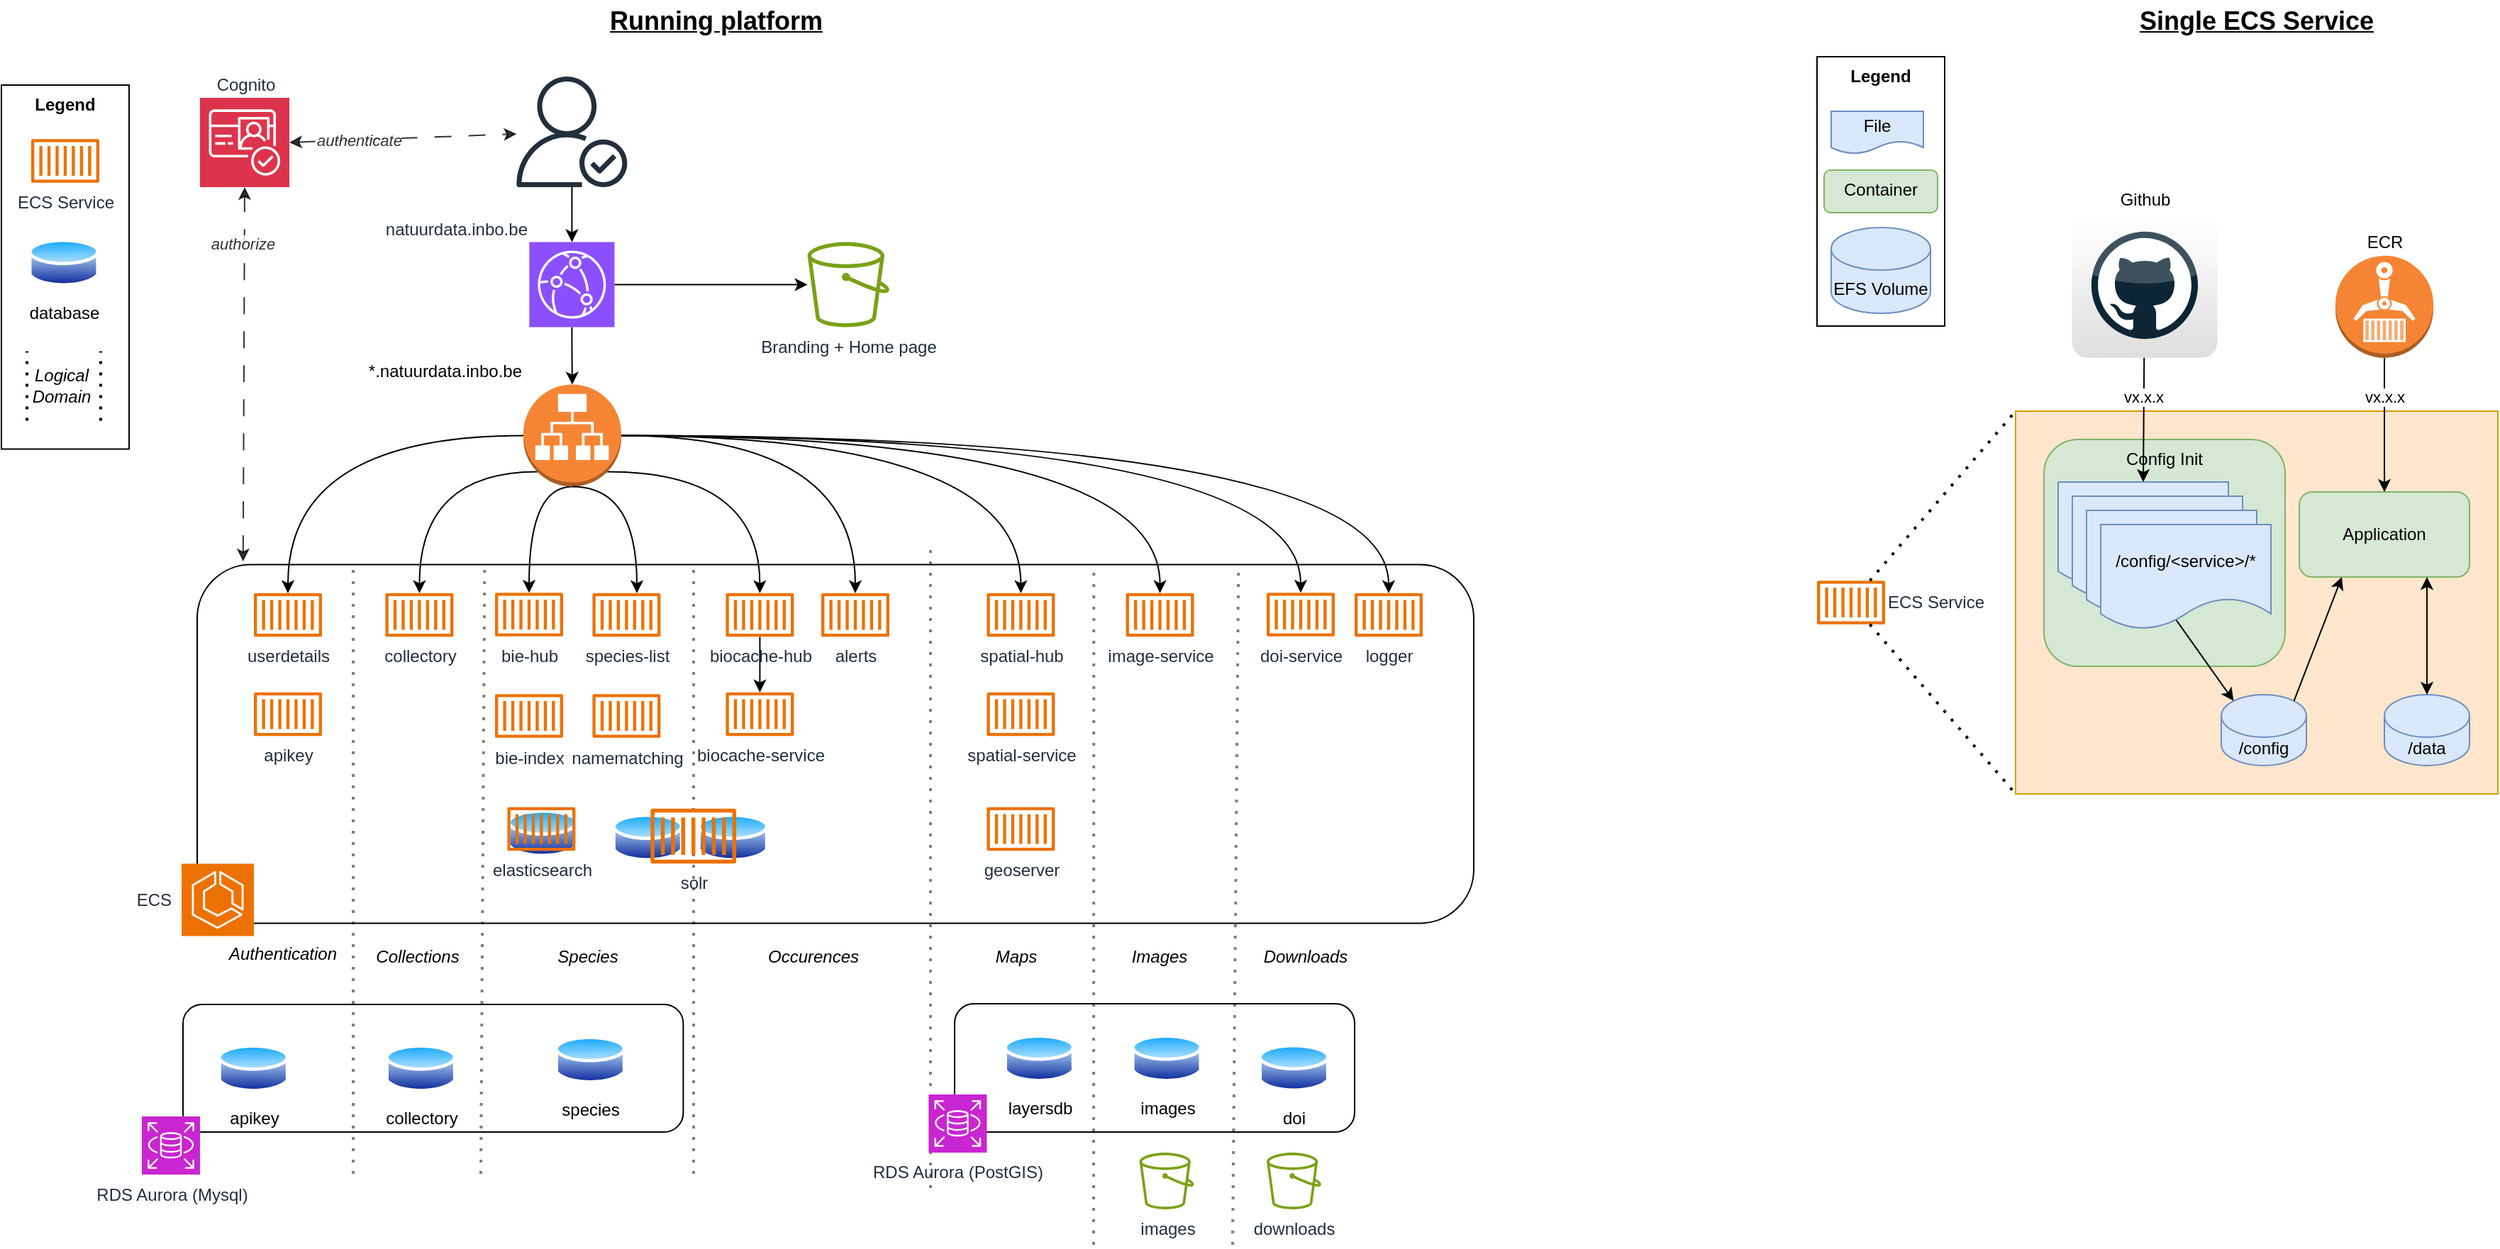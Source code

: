 <mxfile version="24.8.4">
  <diagram id="Ht1M8jgEwFfnCIfOTk4-" name="Page-1">
    <mxGraphModel dx="1434" dy="791" grid="1" gridSize="10" guides="1" tooltips="1" connect="1" arrows="1" fold="1" page="1" pageScale="1" pageWidth="1169" pageHeight="827" math="0" shadow="0">
      <root>
        <mxCell id="0" />
        <mxCell id="1" parent="0" />
        <mxCell id="G3w2SAiwnS9QcViZ7NFC-44" value="Legend" style="rounded=0;whiteSpace=wrap;html=1;labelPosition=center;verticalLabelPosition=middle;align=center;verticalAlign=top;fontStyle=1" parent="1" vertex="1">
          <mxGeometry x="1310" y="50" width="90" height="190" as="geometry" />
        </mxCell>
        <mxCell id="vO1gcMTNo6GiHxiWaRdK-106" value="" style="rounded=1;whiteSpace=wrap;html=1;" parent="1" vertex="1">
          <mxGeometry x="702" y="718" width="282" height="90.5" as="geometry" />
        </mxCell>
        <mxCell id="vO1gcMTNo6GiHxiWaRdK-63" value="" style="rounded=1;whiteSpace=wrap;html=1;" parent="1" vertex="1">
          <mxGeometry x="168" y="408.25" width="900" height="253" as="geometry" />
        </mxCell>
        <mxCell id="3lN89p1fmJUmsOhZlJN3-14" value="" style="endArrow=none;dashed=1;html=1;dashPattern=1 3;strokeWidth=2;rounded=0;opacity=50;" parent="1" edge="1">
          <mxGeometry width="50" height="50" relative="1" as="geometry">
            <mxPoint x="685" y="848" as="sourcePoint" />
            <mxPoint x="685" y="398" as="targetPoint" />
          </mxGeometry>
        </mxCell>
        <mxCell id="vO1gcMTNo6GiHxiWaRdK-83" style="edgeStyle=orthogonalEdgeStyle;curved=1;rounded=0;orthogonalLoop=1;jettySize=auto;html=1;entryX=0.5;entryY=0;entryDx=0;entryDy=0;entryPerimeter=0;" parent="1" source="hRW7IxMo_JtO7I1gNGdK-1" target="vO1gcMTNo6GiHxiWaRdK-57" edge="1">
          <mxGeometry relative="1" as="geometry">
            <mxPoint x="425" y="200" as="sourcePoint" />
            <mxPoint x="283" y="597" as="targetPoint" />
          </mxGeometry>
        </mxCell>
        <mxCell id="vO1gcMTNo6GiHxiWaRdK-94" value="" style="rounded=1;whiteSpace=wrap;html=1;" parent="1" vertex="1">
          <mxGeometry x="158" y="718.5" width="352.69" height="90" as="geometry" />
        </mxCell>
        <mxCell id="vO1gcMTNo6GiHxiWaRdK-53" value="" style="sketch=0;outlineConnect=0;fontColor=#232F3E;gradientColor=none;fillColor=#232F3D;strokeColor=none;dashed=0;verticalLabelPosition=bottom;verticalAlign=top;align=center;html=1;fontSize=12;fontStyle=0;aspect=fixed;pointerEvents=1;shape=mxgraph.aws4.authenticated_user;" parent="1" vertex="1">
          <mxGeometry x="393.19" y="64" width="78" height="78" as="geometry" />
        </mxCell>
        <mxCell id="vO1gcMTNo6GiHxiWaRdK-55" value="Cognito" style="sketch=0;points=[[0,0,0],[0.25,0,0],[0.5,0,0],[0.75,0,0],[1,0,0],[0,1,0],[0.25,1,0],[0.5,1,0],[0.75,1,0],[1,1,0],[0,0.25,0],[0,0.5,0],[0,0.75,0],[1,0.25,0],[1,0.5,0],[1,0.75,0]];outlineConnect=0;fontColor=#232F3E;fillColor=#DD344C;strokeColor=#ffffff;dashed=0;verticalLabelPosition=top;verticalAlign=bottom;align=center;html=1;fontSize=12;fontStyle=0;aspect=fixed;shape=mxgraph.aws4.resourceIcon;resIcon=mxgraph.aws4.cognito;labelPosition=center;" parent="1" vertex="1">
          <mxGeometry x="170" y="79" width="63" height="63" as="geometry" />
        </mxCell>
        <mxCell id="vO1gcMTNo6GiHxiWaRdK-77" value="" style="edgeStyle=orthogonalEdgeStyle;curved=1;rounded=0;orthogonalLoop=1;jettySize=auto;html=1;exitX=0.5;exitY=1;exitDx=0;exitDy=0;exitPerimeter=0;" parent="1" source="vO1gcMTNo6GiHxiWaRdK-57" target="vO1gcMTNo6GiHxiWaRdK-66" edge="1">
          <mxGeometry x="0.238" relative="1" as="geometry">
            <mxPoint as="offset" />
            <Array as="points">
              <mxPoint x="402" y="353" />
            </Array>
          </mxGeometry>
        </mxCell>
        <mxCell id="vO1gcMTNo6GiHxiWaRdK-78" value="" style="edgeStyle=orthogonalEdgeStyle;curved=1;rounded=0;orthogonalLoop=1;jettySize=auto;html=1;exitX=0.855;exitY=0.855;exitDx=0;exitDy=0;exitPerimeter=0;" parent="1" source="vO1gcMTNo6GiHxiWaRdK-57" target="vO1gcMTNo6GiHxiWaRdK-65" edge="1">
          <mxGeometry x="0.583" y="-7" relative="1" as="geometry">
            <mxPoint as="offset" />
          </mxGeometry>
        </mxCell>
        <mxCell id="vO1gcMTNo6GiHxiWaRdK-80" value="" style="edgeStyle=orthogonalEdgeStyle;curved=1;rounded=0;orthogonalLoop=1;jettySize=auto;html=1;exitX=0.145;exitY=0.855;exitDx=0;exitDy=0;exitPerimeter=0;" parent="1" source="vO1gcMTNo6GiHxiWaRdK-57" target="vO1gcMTNo6GiHxiWaRdK-64" edge="1">
          <mxGeometry x="0.522" y="3" relative="1" as="geometry">
            <mxPoint as="offset" />
          </mxGeometry>
        </mxCell>
        <UserObject label="*.natuurdata.inbo.be" link="*.biodiversiteitsportaal.be" id="vO1gcMTNo6GiHxiWaRdK-57">
          <mxCell style="outlineConnect=0;dashed=0;verticalLabelPosition=top;verticalAlign=bottom;align=right;html=1;shape=mxgraph.aws3.application_load_balancer;fillColor=#F58534;gradientColor=none;labelPosition=left;" parent="1" vertex="1">
            <mxGeometry x="398" y="281.25" width="69" height="72" as="geometry" />
          </mxCell>
        </UserObject>
        <mxCell id="vO1gcMTNo6GiHxiWaRdK-58" value="Branding + Home page" style="sketch=0;outlineConnect=0;fontColor=#232F3E;gradientColor=none;fillColor=#7AA116;strokeColor=none;dashed=0;verticalLabelPosition=bottom;verticalAlign=top;align=center;html=1;fontSize=12;fontStyle=0;aspect=fixed;pointerEvents=1;shape=mxgraph.aws4.bucket;" parent="1" vertex="1">
          <mxGeometry x="598.31" y="180.75" width="57.69" height="60" as="geometry" />
        </mxCell>
        <mxCell id="vO1gcMTNo6GiHxiWaRdK-60" value="RDS Aurora (Mysql)" style="sketch=0;points=[[0,0,0],[0.25,0,0],[0.5,0,0],[0.75,0,0],[1,0,0],[0,1,0],[0.25,1,0],[0.5,1,0],[0.75,1,0],[1,1,0],[0,0.25,0],[0,0.5,0],[0,0.75,0],[1,0.25,0],[1,0.5,0],[1,0.75,0]];outlineConnect=0;fontColor=#232F3E;fillColor=#C925D1;strokeColor=#ffffff;dashed=0;verticalLabelPosition=bottom;verticalAlign=top;align=center;html=1;fontSize=12;fontStyle=0;aspect=fixed;shape=mxgraph.aws4.resourceIcon;resIcon=mxgraph.aws4.rds;horizontal=1;" parent="1" vertex="1">
          <mxGeometry x="129" y="797.5" width="41" height="41" as="geometry" />
        </mxCell>
        <mxCell id="vO1gcMTNo6GiHxiWaRdK-61" value="RDS Aurora (PostGIS)" style="sketch=0;points=[[0,0,0],[0.25,0,0],[0.5,0,0],[0.75,0,0],[1,0,0],[0,1,0],[0.25,1,0],[0.5,1,0],[0.75,1,0],[1,1,0],[0,0.25,0],[0,0.5,0],[0,0.75,0],[1,0.25,0],[1,0.5,0],[1,0.75,0]];outlineConnect=0;fontColor=#232F3E;fillColor=#C925D1;strokeColor=#ffffff;dashed=0;verticalLabelPosition=bottom;verticalAlign=top;align=center;html=1;fontSize=12;fontStyle=0;aspect=fixed;shape=mxgraph.aws4.resourceIcon;resIcon=mxgraph.aws4.rds;" parent="1" vertex="1">
          <mxGeometry x="683.69" y="782" width="41" height="41" as="geometry" />
        </mxCell>
        <mxCell id="vO1gcMTNo6GiHxiWaRdK-62" value="ECS" style="sketch=0;points=[[0,0,0],[0.25,0,0],[0.5,0,0],[0.75,0,0],[1,0,0],[0,1,0],[0.25,1,0],[0.5,1,0],[0.75,1,0],[1,1,0],[0,0.25,0],[0,0.5,0],[0,0.75,0],[1,0.25,0],[1,0.5,0],[1,0.75,0]];outlineConnect=0;fontColor=#232F3E;fillColor=#ED7100;strokeColor=#ffffff;dashed=0;verticalLabelPosition=middle;verticalAlign=middle;align=right;html=1;fontSize=12;fontStyle=0;aspect=fixed;shape=mxgraph.aws4.resourceIcon;resIcon=mxgraph.aws4.ecs;labelPosition=left;spacingRight=6;" parent="1" vertex="1">
          <mxGeometry x="157" y="619.25" width="51" height="51" as="geometry" />
        </mxCell>
        <mxCell id="vO1gcMTNo6GiHxiWaRdK-64" value="collectory" style="sketch=0;outlineConnect=0;fontColor=#232F3E;gradientColor=none;fillColor=#ED7100;strokeColor=none;dashed=0;verticalLabelPosition=bottom;verticalAlign=top;align=center;html=1;fontSize=12;fontStyle=0;aspect=fixed;pointerEvents=1;shape=mxgraph.aws4.container_1;" parent="1" vertex="1">
          <mxGeometry x="300.69" y="428.25" width="48" height="31" as="geometry" />
        </mxCell>
        <mxCell id="_YDqgh8J1XpDga5V4mkn-3" value="" style="edgeStyle=orthogonalEdgeStyle;rounded=0;orthogonalLoop=1;jettySize=auto;html=1;" parent="1" source="vO1gcMTNo6GiHxiWaRdK-65" target="vO1gcMTNo6GiHxiWaRdK-68" edge="1">
          <mxGeometry relative="1" as="geometry" />
        </mxCell>
        <mxCell id="vO1gcMTNo6GiHxiWaRdK-65" value="biocache-hub" style="sketch=0;outlineConnect=0;fontColor=#232F3E;gradientColor=none;fillColor=#ED7100;strokeColor=none;dashed=0;verticalLabelPosition=bottom;verticalAlign=top;align=center;html=1;fontSize=12;fontStyle=0;aspect=fixed;pointerEvents=1;shape=mxgraph.aws4.container_1;" parent="1" vertex="1">
          <mxGeometry x="540.69" y="428.25" width="48" height="31" as="geometry" />
        </mxCell>
        <mxCell id="vO1gcMTNo6GiHxiWaRdK-66" value="bie-hub" style="sketch=0;outlineConnect=0;fontColor=#232F3E;gradientColor=none;fillColor=#ED7100;strokeColor=none;dashed=0;verticalLabelPosition=bottom;verticalAlign=top;align=center;html=1;fontSize=12;fontStyle=0;aspect=fixed;pointerEvents=1;shape=mxgraph.aws4.container_1;" parent="1" vertex="1">
          <mxGeometry x="378.0" y="428" width="48" height="31" as="geometry" />
        </mxCell>
        <mxCell id="vO1gcMTNo6GiHxiWaRdK-67" value="bie-index" style="sketch=0;outlineConnect=0;fontColor=#232F3E;gradientColor=none;fillColor=#ED7100;strokeColor=none;dashed=0;verticalLabelPosition=bottom;verticalAlign=top;align=center;html=1;fontSize=12;fontStyle=0;aspect=fixed;pointerEvents=1;shape=mxgraph.aws4.container_1;" parent="1" vertex="1">
          <mxGeometry x="378.0" y="499.5" width="48" height="31" as="geometry" />
        </mxCell>
        <mxCell id="vO1gcMTNo6GiHxiWaRdK-68" value="biocache-service" style="sketch=0;outlineConnect=0;fontColor=#232F3E;gradientColor=none;fillColor=#ED7100;strokeColor=none;dashed=0;verticalLabelPosition=bottom;verticalAlign=top;align=center;html=1;fontSize=12;fontStyle=0;aspect=fixed;pointerEvents=1;shape=mxgraph.aws4.container_1;" parent="1" vertex="1">
          <mxGeometry x="540.69" y="498.25" width="48" height="31" as="geometry" />
        </mxCell>
        <mxCell id="vO1gcMTNo6GiHxiWaRdK-70" value="apikey" style="sketch=0;outlineConnect=0;fontColor=#232F3E;gradientColor=none;fillColor=#ED7100;strokeColor=none;dashed=0;verticalLabelPosition=bottom;verticalAlign=top;align=center;html=1;fontSize=12;fontStyle=0;aspect=fixed;pointerEvents=1;shape=mxgraph.aws4.container_1;" parent="1" vertex="1">
          <mxGeometry x="208" y="498.25" width="48" height="31" as="geometry" />
        </mxCell>
        <mxCell id="vO1gcMTNo6GiHxiWaRdK-72" value="spatial-hub" style="sketch=0;outlineConnect=0;fontColor=#232F3E;gradientColor=none;fillColor=#ED7100;strokeColor=none;dashed=0;verticalLabelPosition=bottom;verticalAlign=top;align=center;html=1;fontSize=12;fontStyle=0;aspect=fixed;pointerEvents=1;shape=mxgraph.aws4.container_1;" parent="1" vertex="1">
          <mxGeometry x="724.69" y="428.25" width="48" height="31" as="geometry" />
        </mxCell>
        <mxCell id="vO1gcMTNo6GiHxiWaRdK-73" value="spatial-service" style="sketch=0;outlineConnect=0;fontColor=#232F3E;gradientColor=none;fillColor=#ED7100;strokeColor=none;dashed=0;verticalLabelPosition=bottom;verticalAlign=top;align=center;html=1;fontSize=12;fontStyle=0;aspect=fixed;pointerEvents=1;shape=mxgraph.aws4.container_1;" parent="1" vertex="1">
          <mxGeometry x="724.69" y="498.25" width="48" height="31" as="geometry" />
        </mxCell>
        <mxCell id="vO1gcMTNo6GiHxiWaRdK-74" value="species-list" style="sketch=0;outlineConnect=0;fontColor=#232F3E;gradientColor=none;fillColor=#ED7100;strokeColor=none;dashed=0;verticalLabelPosition=bottom;verticalAlign=top;align=center;html=1;fontSize=12;fontStyle=0;aspect=fixed;pointerEvents=1;shape=mxgraph.aws4.container_1;" parent="1" vertex="1">
          <mxGeometry x="446.69" y="428.25" width="48" height="31" as="geometry" />
        </mxCell>
        <mxCell id="vO1gcMTNo6GiHxiWaRdK-75" value="userdetails" style="sketch=0;outlineConnect=0;fontColor=#232F3E;gradientColor=none;fillColor=#ED7100;strokeColor=none;dashed=0;verticalLabelPosition=bottom;verticalAlign=top;align=center;html=1;fontSize=12;fontStyle=0;aspect=fixed;pointerEvents=1;shape=mxgraph.aws4.container_1;" parent="1" vertex="1">
          <mxGeometry x="208" y="428.25" width="48" height="31" as="geometry" />
        </mxCell>
        <mxCell id="vO1gcMTNo6GiHxiWaRdK-81" value="" style="edgeStyle=orthogonalEdgeStyle;curved=1;rounded=0;orthogonalLoop=1;jettySize=auto;html=1;exitX=1;exitY=0.5;exitDx=0;exitDy=0;exitPerimeter=0;" parent="1" source="vO1gcMTNo6GiHxiWaRdK-57" target="vO1gcMTNo6GiHxiWaRdK-72" edge="1">
          <mxGeometry x="0.753" y="-5" relative="1" as="geometry">
            <mxPoint x="443" y="463.25" as="sourcePoint" />
            <mxPoint x="442" y="680.25" as="targetPoint" />
            <mxPoint as="offset" />
          </mxGeometry>
        </mxCell>
        <mxCell id="vO1gcMTNo6GiHxiWaRdK-82" value="" style="edgeStyle=orthogonalEdgeStyle;curved=1;rounded=0;orthogonalLoop=1;jettySize=auto;html=1;exitX=0.5;exitY=1;exitDx=0;exitDy=0;exitPerimeter=0;" parent="1" source="vO1gcMTNo6GiHxiWaRdK-57" target="vO1gcMTNo6GiHxiWaRdK-74" edge="1">
          <mxGeometry x="0.331" y="-7" relative="1" as="geometry">
            <mxPoint x="477" y="427.25" as="sourcePoint" />
            <mxPoint x="651" y="698.25" as="targetPoint" />
            <mxPoint as="offset" />
            <Array as="points">
              <mxPoint x="478" y="353" />
            </Array>
          </mxGeometry>
        </mxCell>
        <mxCell id="vO1gcMTNo6GiHxiWaRdK-89" value="" style="edgeStyle=orthogonalEdgeStyle;curved=1;rounded=0;orthogonalLoop=1;jettySize=auto;html=1;exitX=0;exitY=0.5;exitDx=0;exitDy=0;exitPerimeter=0;" parent="1" source="vO1gcMTNo6GiHxiWaRdK-57" target="vO1gcMTNo6GiHxiWaRdK-75" edge="1">
          <mxGeometry x="0.709" y="6" relative="1" as="geometry">
            <mxPoint x="443" y="463.25" as="sourcePoint" />
            <mxPoint x="228" y="401.25" as="targetPoint" />
            <mxPoint as="offset" />
          </mxGeometry>
        </mxCell>
        <mxCell id="vO1gcMTNo6GiHxiWaRdK-97" value="apikey" style="image;aspect=fixed;perimeter=ellipsePerimeter;html=1;align=center;shadow=0;dashed=0;spacingTop=3;image=img/lib/active_directory/database.svg;" parent="1" vertex="1">
          <mxGeometry x="182.69" y="745" width="50" height="37" as="geometry" />
        </mxCell>
        <mxCell id="vO1gcMTNo6GiHxiWaRdK-98" value="species" style="image;aspect=fixed;perimeter=ellipsePerimeter;html=1;align=center;shadow=0;dashed=0;spacingTop=3;image=img/lib/active_directory/database.svg;" parent="1" vertex="1">
          <mxGeometry x="420.19" y="739" width="50" height="37" as="geometry" />
        </mxCell>
        <mxCell id="vO1gcMTNo6GiHxiWaRdK-99" value="collectory" style="image;aspect=fixed;perimeter=ellipsePerimeter;html=1;align=center;shadow=0;dashed=0;spacingTop=3;image=img/lib/active_directory/database.svg;" parent="1" vertex="1">
          <mxGeometry x="300.69" y="745" width="50" height="37" as="geometry" />
        </mxCell>
        <mxCell id="vO1gcMTNo6GiHxiWaRdK-107" value="layersdb" style="image;aspect=fixed;perimeter=ellipsePerimeter;html=1;align=center;shadow=0;dashed=0;spacingTop=3;image=img/lib/active_directory/database.svg;" parent="1" vertex="1">
          <mxGeometry x="736.69" y="738" width="50" height="37" as="geometry" />
        </mxCell>
        <mxCell id="hRW7IxMo_JtO7I1gNGdK-2" style="edgeStyle=orthogonalEdgeStyle;curved=1;rounded=0;orthogonalLoop=1;jettySize=auto;html=1;exitX=1;exitY=0.5;exitDx=0;exitDy=0;exitPerimeter=0;" parent="1" source="hRW7IxMo_JtO7I1gNGdK-1" target="vO1gcMTNo6GiHxiWaRdK-58" edge="1">
          <mxGeometry relative="1" as="geometry">
            <mxPoint x="666.31" y="275.75" as="sourcePoint" />
            <mxPoint x="740" y="120" as="targetPoint" />
          </mxGeometry>
        </mxCell>
        <mxCell id="3lN89p1fmJUmsOhZlJN3-11" value="" style="endArrow=none;dashed=1;html=1;dashPattern=1 3;strokeWidth=2;rounded=0;opacity=50;" parent="1" edge="1">
          <mxGeometry width="50" height="50" relative="1" as="geometry">
            <mxPoint x="278" y="838" as="sourcePoint" />
            <mxPoint x="278" y="408" as="targetPoint" />
          </mxGeometry>
        </mxCell>
        <mxCell id="3lN89p1fmJUmsOhZlJN3-12" value="" style="endArrow=none;dashed=1;html=1;dashPattern=1 3;strokeWidth=2;rounded=0;entryX=0.312;entryY=-0.006;entryDx=0;entryDy=0;entryPerimeter=0;opacity=50;" parent="1" edge="1">
          <mxGeometry width="50" height="50" relative="1" as="geometry">
            <mxPoint x="368" y="838" as="sourcePoint" />
            <mxPoint x="370.69" y="408.25" as="targetPoint" />
          </mxGeometry>
        </mxCell>
        <mxCell id="3lN89p1fmJUmsOhZlJN3-13" value="" style="endArrow=none;dashed=1;html=1;dashPattern=1 3;strokeWidth=2;rounded=0;opacity=50;" parent="1" edge="1">
          <mxGeometry width="50" height="50" relative="1" as="geometry">
            <mxPoint x="518" y="838" as="sourcePoint" />
            <mxPoint x="518" y="408" as="targetPoint" />
          </mxGeometry>
        </mxCell>
        <mxCell id="3lN89p1fmJUmsOhZlJN3-16" value="" style="image;aspect=fixed;perimeter=ellipsePerimeter;html=1;align=center;shadow=0;dashed=0;spacingTop=3;image=img/lib/active_directory/database.svg;" parent="1" vertex="1">
          <mxGeometry x="386.69" y="579.25" width="50" height="37" as="geometry" />
        </mxCell>
        <mxCell id="vO1gcMTNo6GiHxiWaRdK-93" value="elasticsearch" style="sketch=0;outlineConnect=0;fontColor=#232F3E;gradientColor=none;fillColor=#ED7100;strokeColor=none;dashed=0;verticalLabelPosition=bottom;verticalAlign=top;align=center;html=1;fontSize=12;fontStyle=0;aspect=fixed;pointerEvents=1;shape=mxgraph.aws4.container_1;" parent="1" vertex="1">
          <mxGeometry x="386.69" y="579.25" width="48" height="31" as="geometry" />
        </mxCell>
        <mxCell id="3lN89p1fmJUmsOhZlJN3-18" value="" style="image;aspect=fixed;perimeter=ellipsePerimeter;html=1;align=center;shadow=0;dashed=0;spacingTop=3;image=img/lib/active_directory/database.svg;" parent="1" vertex="1">
          <mxGeometry x="460.69" y="582.25" width="50" height="37" as="geometry" />
        </mxCell>
        <mxCell id="3lN89p1fmJUmsOhZlJN3-19" value="" style="image;aspect=fixed;perimeter=ellipsePerimeter;html=1;align=center;shadow=0;dashed=0;spacingTop=3;image=img/lib/active_directory/database.svg;" parent="1" vertex="1">
          <mxGeometry x="520.69" y="582.25" width="50" height="37" as="geometry" />
        </mxCell>
        <mxCell id="vO1gcMTNo6GiHxiWaRdK-91" value="solr" style="sketch=0;outlineConnect=0;fontColor=#232F3E;gradientColor=none;fillColor=#ED7100;strokeColor=none;dashed=0;verticalLabelPosition=bottom;verticalAlign=top;align=center;html=1;fontSize=12;fontStyle=0;aspect=fixed;pointerEvents=1;shape=mxgraph.aws4.container_1;" parent="1" vertex="1">
          <mxGeometry x="487.69" y="580.3" width="60.31" height="38.95" as="geometry" />
        </mxCell>
        <mxCell id="3lN89p1fmJUmsOhZlJN3-24" value="geoserver" style="sketch=0;outlineConnect=0;fontColor=#232F3E;gradientColor=none;fillColor=#ED7100;strokeColor=none;dashed=0;verticalLabelPosition=bottom;verticalAlign=top;align=center;html=1;fontSize=12;fontStyle=0;aspect=fixed;pointerEvents=1;shape=mxgraph.aws4.container_1;" parent="1" vertex="1">
          <mxGeometry x="724.69" y="579.25" width="48" height="31" as="geometry" />
        </mxCell>
        <mxCell id="G3w2SAiwnS9QcViZ7NFC-21" value="ECS Service" style="sketch=0;outlineConnect=0;fontColor=#232F3E;gradientColor=none;fillColor=#ED7100;strokeColor=none;dashed=0;verticalLabelPosition=middle;verticalAlign=middle;align=left;html=1;fontSize=12;fontStyle=0;aspect=fixed;pointerEvents=1;shape=mxgraph.aws4.container_1;labelPosition=right;" parent="1" vertex="1">
          <mxGeometry x="1310" y="419.5" width="48" height="31" as="geometry" />
        </mxCell>
        <mxCell id="G3w2SAiwnS9QcViZ7NFC-22" value="" style="endArrow=none;dashed=1;html=1;dashPattern=1 3;strokeWidth=2;rounded=0;entryX=0;entryY=1;entryDx=0;entryDy=0;" parent="1" source="G3w2SAiwnS9QcViZ7NFC-21" target="G3w2SAiwnS9QcViZ7NFC-24" edge="1">
          <mxGeometry width="50" height="50" relative="1" as="geometry">
            <mxPoint x="1400" y="520" as="sourcePoint" />
            <mxPoint x="1460" y="560" as="targetPoint" />
          </mxGeometry>
        </mxCell>
        <mxCell id="G3w2SAiwnS9QcViZ7NFC-23" value="" style="endArrow=none;dashed=1;html=1;dashPattern=1 3;strokeWidth=2;rounded=0;entryX=0;entryY=0;entryDx=0;entryDy=0;" parent="1" source="G3w2SAiwnS9QcViZ7NFC-21" target="G3w2SAiwnS9QcViZ7NFC-24" edge="1">
          <mxGeometry width="50" height="50" relative="1" as="geometry">
            <mxPoint x="1342" y="461" as="sourcePoint" />
            <mxPoint x="1420" y="340" as="targetPoint" />
          </mxGeometry>
        </mxCell>
        <mxCell id="G3w2SAiwnS9QcViZ7NFC-24" value="" style="rounded=0;whiteSpace=wrap;html=1;fillColor=#ffe6cc;strokeColor=#d79b00;" parent="1" vertex="1">
          <mxGeometry x="1450" y="300" width="340" height="270" as="geometry" />
        </mxCell>
        <mxCell id="G3w2SAiwnS9QcViZ7NFC-25" value="Config Init" style="rounded=1;whiteSpace=wrap;html=1;verticalAlign=top;fillColor=#d5e8d4;strokeColor=#82b366;" parent="1" vertex="1">
          <mxGeometry x="1470" y="320" width="170" height="160" as="geometry" />
        </mxCell>
        <mxCell id="G3w2SAiwnS9QcViZ7NFC-26" value="Application" style="rounded=1;whiteSpace=wrap;html=1;fillColor=#d5e8d4;strokeColor=#82b366;" parent="1" vertex="1">
          <mxGeometry x="1650" y="357" width="120" height="60" as="geometry" />
        </mxCell>
        <mxCell id="G3w2SAiwnS9QcViZ7NFC-27" value="/config" style="shape=cylinder3;whiteSpace=wrap;html=1;boundedLbl=1;backgroundOutline=1;size=15;fillColor=#dae8fc;strokeColor=#6c8ebf;" parent="1" vertex="1">
          <mxGeometry x="1595" y="500" width="60" height="50" as="geometry" />
        </mxCell>
        <mxCell id="G3w2SAiwnS9QcViZ7NFC-28" value="/data" style="shape=cylinder3;whiteSpace=wrap;html=1;boundedLbl=1;backgroundOutline=1;size=15;fillColor=#dae8fc;strokeColor=#6c8ebf;" parent="1" vertex="1">
          <mxGeometry x="1710" y="500" width="60" height="50" as="geometry" />
        </mxCell>
        <mxCell id="G3w2SAiwnS9QcViZ7NFC-29" value="Github" style="dashed=0;outlineConnect=0;html=1;align=center;labelPosition=center;verticalLabelPosition=top;verticalAlign=bottom;shape=mxgraph.webicons.github;gradientColor=#DFDEDE" parent="1" vertex="1">
          <mxGeometry x="1489.8" y="160" width="102.4" height="102.4" as="geometry" />
        </mxCell>
        <mxCell id="G3w2SAiwnS9QcViZ7NFC-30" value="ECR" style="outlineConnect=0;dashed=0;verticalLabelPosition=top;verticalAlign=bottom;align=center;html=1;shape=mxgraph.aws3.ecr;fillColor=#F58534;gradientColor=none;labelPosition=center;" parent="1" vertex="1">
          <mxGeometry x="1675.5" y="190.4" width="69" height="72" as="geometry" />
        </mxCell>
        <mxCell id="G3w2SAiwnS9QcViZ7NFC-31" value="/config/&amp;lt;service&amp;gt;/*" style="shape=document;whiteSpace=wrap;html=1;boundedLbl=1;fillColor=#dae8fc;strokeColor=#6c8ebf;" parent="1" vertex="1">
          <mxGeometry x="1480" y="350" width="120" height="74" as="geometry" />
        </mxCell>
        <mxCell id="G3w2SAiwnS9QcViZ7NFC-32" value="vx.x.x" style="endArrow=classic;html=1;rounded=0;entryX=0.5;entryY=0;entryDx=0;entryDy=0;" parent="1" source="G3w2SAiwnS9QcViZ7NFC-29" target="G3w2SAiwnS9QcViZ7NFC-31" edge="1">
          <mxGeometry x="-0.37" width="50" height="50" relative="1" as="geometry">
            <mxPoint x="1770" y="560" as="sourcePoint" />
            <mxPoint x="1820" y="510" as="targetPoint" />
            <mxPoint as="offset" />
          </mxGeometry>
        </mxCell>
        <mxCell id="G3w2SAiwnS9QcViZ7NFC-33" value="" style="endArrow=classic;html=1;rounded=0;entryX=0.145;entryY=0;entryDx=0;entryDy=4.35;exitX=0.5;exitY=0.872;exitDx=0;exitDy=0;exitPerimeter=0;entryPerimeter=0;" parent="1" source="G3w2SAiwnS9QcViZ7NFC-31" target="G3w2SAiwnS9QcViZ7NFC-27" edge="1">
          <mxGeometry width="50" height="50" relative="1" as="geometry">
            <mxPoint x="1551" y="272" as="sourcePoint" />
            <mxPoint x="1551" y="416" as="targetPoint" />
          </mxGeometry>
        </mxCell>
        <mxCell id="G3w2SAiwnS9QcViZ7NFC-34" value="" style="endArrow=classic;html=1;rounded=0;entryX=0.25;entryY=1;entryDx=0;entryDy=0;exitX=0.855;exitY=0;exitDx=0;exitDy=4.35;exitPerimeter=0;" parent="1" source="G3w2SAiwnS9QcViZ7NFC-27" target="G3w2SAiwnS9QcViZ7NFC-26" edge="1">
          <mxGeometry width="50" height="50" relative="1" as="geometry">
            <mxPoint x="1551" y="480" as="sourcePoint" />
            <mxPoint x="1551" y="600" as="targetPoint" />
          </mxGeometry>
        </mxCell>
        <mxCell id="G3w2SAiwnS9QcViZ7NFC-35" value="" style="endArrow=classic;startArrow=classic;html=1;rounded=0;entryX=0.75;entryY=1;entryDx=0;entryDy=0;exitX=0.5;exitY=0;exitDx=0;exitDy=0;exitPerimeter=0;" parent="1" source="G3w2SAiwnS9QcViZ7NFC-28" target="G3w2SAiwnS9QcViZ7NFC-26" edge="1">
          <mxGeometry width="50" height="50" relative="1" as="geometry">
            <mxPoint x="1980" y="620" as="sourcePoint" />
            <mxPoint x="2030" y="570" as="targetPoint" />
          </mxGeometry>
        </mxCell>
        <mxCell id="G3w2SAiwnS9QcViZ7NFC-36" value="vx.x.x" style="endArrow=classic;html=1;rounded=0;entryX=0.5;entryY=0;entryDx=0;entryDy=0;exitX=0.5;exitY=1;exitDx=0;exitDy=0;exitPerimeter=0;" parent="1" source="G3w2SAiwnS9QcViZ7NFC-30" target="G3w2SAiwnS9QcViZ7NFC-26" edge="1">
          <mxGeometry x="-0.416" width="50" height="50" relative="1" as="geometry">
            <mxPoint x="1700" y="262.4" as="sourcePoint" />
            <mxPoint x="1700" y="406.4" as="targetPoint" />
            <mxPoint as="offset" />
          </mxGeometry>
        </mxCell>
        <mxCell id="G3w2SAiwnS9QcViZ7NFC-37" value="/config/&amp;lt;service&amp;gt;/*" style="shape=document;whiteSpace=wrap;html=1;boundedLbl=1;fillColor=#dae8fc;strokeColor=#6c8ebf;" parent="1" vertex="1">
          <mxGeometry x="1490" y="360" width="120" height="74" as="geometry" />
        </mxCell>
        <mxCell id="G3w2SAiwnS9QcViZ7NFC-38" value="/config/&amp;lt;service&amp;gt;/*" style="shape=document;whiteSpace=wrap;html=1;boundedLbl=1;fillColor=#dae8fc;strokeColor=#6c8ebf;" parent="1" vertex="1">
          <mxGeometry x="1500" y="370" width="120" height="74" as="geometry" />
        </mxCell>
        <mxCell id="G3w2SAiwnS9QcViZ7NFC-39" value="/config/&amp;lt;service&amp;gt;/*" style="shape=document;whiteSpace=wrap;html=1;boundedLbl=1;fillColor=#dae8fc;strokeColor=#6c8ebf;" parent="1" vertex="1">
          <mxGeometry x="1510" y="380" width="120" height="74" as="geometry" />
        </mxCell>
        <mxCell id="G3w2SAiwnS9QcViZ7NFC-41" value="Container" style="rounded=1;whiteSpace=wrap;html=1;verticalAlign=top;fillColor=#d5e8d4;strokeColor=#82b366;" parent="1" vertex="1">
          <mxGeometry x="1315" y="130" width="80" height="30" as="geometry" />
        </mxCell>
        <mxCell id="G3w2SAiwnS9QcViZ7NFC-42" value="EFS Volume" style="shape=cylinder3;whiteSpace=wrap;html=1;boundedLbl=1;backgroundOutline=1;size=15;fillColor=#dae8fc;strokeColor=#6c8ebf;" parent="1" vertex="1">
          <mxGeometry x="1320" y="170.5" width="70" height="60.5" as="geometry" />
        </mxCell>
        <mxCell id="G3w2SAiwnS9QcViZ7NFC-43" value="File" style="shape=document;whiteSpace=wrap;html=1;boundedLbl=1;fillColor=#dae8fc;strokeColor=#6c8ebf;" parent="1" vertex="1">
          <mxGeometry x="1320" y="88.5" width="65" height="30" as="geometry" />
        </mxCell>
        <mxCell id="G3w2SAiwnS9QcViZ7NFC-45" value="Legend" style="rounded=0;whiteSpace=wrap;html=1;labelPosition=center;verticalLabelPosition=middle;align=center;verticalAlign=top;fontStyle=1" parent="1" vertex="1">
          <mxGeometry x="30" y="70" width="90" height="256.75" as="geometry" />
        </mxCell>
        <mxCell id="G3w2SAiwnS9QcViZ7NFC-46" value="database" style="image;aspect=fixed;perimeter=ellipsePerimeter;html=1;align=center;shadow=0;dashed=0;spacingTop=3;image=img/lib/active_directory/database.svg;" parent="1" vertex="1">
          <mxGeometry x="49.0" y="176.75" width="50" height="37" as="geometry" />
        </mxCell>
        <mxCell id="G3w2SAiwnS9QcViZ7NFC-47" value="ECS Service" style="sketch=0;outlineConnect=0;fontColor=#232F3E;gradientColor=none;fillColor=#ED7100;strokeColor=none;dashed=0;verticalLabelPosition=bottom;verticalAlign=top;align=center;html=1;fontSize=12;fontStyle=0;aspect=fixed;pointerEvents=1;shape=mxgraph.aws4.container_1;" parent="1" vertex="1">
          <mxGeometry x="51" y="108" width="48" height="31" as="geometry" />
        </mxCell>
        <mxCell id="G3w2SAiwnS9QcViZ7NFC-48" value="" style="endArrow=none;dashed=1;html=1;dashPattern=1 3;strokeWidth=2;rounded=0;entryX=0.584;entryY=0.015;entryDx=0;entryDy=0;entryPerimeter=0;opacity=50;" parent="1" edge="1">
          <mxGeometry width="50" height="50" relative="1" as="geometry">
            <mxPoint x="800" y="888" as="sourcePoint" />
            <mxPoint x="800.16" y="412.045" as="targetPoint" />
          </mxGeometry>
        </mxCell>
        <mxCell id="G3w2SAiwnS9QcViZ7NFC-49" value="alerts" style="sketch=0;outlineConnect=0;fontColor=#232F3E;gradientColor=none;fillColor=#ED7100;strokeColor=none;dashed=0;verticalLabelPosition=bottom;verticalAlign=top;align=center;html=1;fontSize=12;fontStyle=0;aspect=fixed;pointerEvents=1;shape=mxgraph.aws4.container_1;" parent="1" vertex="1">
          <mxGeometry x="608" y="428.25" width="48" height="31" as="geometry" />
        </mxCell>
        <mxCell id="G3w2SAiwnS9QcViZ7NFC-50" value="doi-service" style="sketch=0;outlineConnect=0;fontColor=#232F3E;gradientColor=none;fillColor=#ED7100;strokeColor=none;dashed=0;verticalLabelPosition=bottom;verticalAlign=top;align=center;html=1;fontSize=12;fontStyle=0;aspect=fixed;pointerEvents=1;shape=mxgraph.aws4.container_1;" parent="1" vertex="1">
          <mxGeometry x="922" y="428" width="48" height="31" as="geometry" />
        </mxCell>
        <mxCell id="G3w2SAiwnS9QcViZ7NFC-51" value="images" style="image;aspect=fixed;perimeter=ellipsePerimeter;html=1;align=center;shadow=0;dashed=0;spacingTop=3;image=img/lib/active_directory/database.svg;" parent="1" vertex="1">
          <mxGeometry x="826.54" y="738" width="50" height="37" as="geometry" />
        </mxCell>
        <mxCell id="G3w2SAiwnS9QcViZ7NFC-52" value="logger" style="sketch=0;outlineConnect=0;fontColor=#232F3E;gradientColor=none;fillColor=#ED7100;strokeColor=none;dashed=0;verticalLabelPosition=bottom;verticalAlign=top;align=center;html=1;fontSize=12;fontStyle=0;aspect=fixed;pointerEvents=1;shape=mxgraph.aws4.container_1;" parent="1" vertex="1">
          <mxGeometry x="984" y="428.25" width="48" height="31" as="geometry" />
        </mxCell>
        <mxCell id="G3w2SAiwnS9QcViZ7NFC-53" value="images" style="sketch=0;outlineConnect=0;fontColor=#232F3E;gradientColor=none;fillColor=#7AA116;strokeColor=none;dashed=0;verticalLabelPosition=bottom;verticalAlign=top;align=center;html=1;fontSize=12;fontStyle=0;aspect=fixed;pointerEvents=1;shape=mxgraph.aws4.bucket;" parent="1" vertex="1">
          <mxGeometry x="832.31" y="823" width="38.46" height="40" as="geometry" />
        </mxCell>
        <mxCell id="G3w2SAiwnS9QcViZ7NFC-54" value="image-service" style="sketch=0;outlineConnect=0;fontColor=#232F3E;gradientColor=none;fillColor=#ED7100;strokeColor=none;dashed=0;verticalLabelPosition=bottom;verticalAlign=top;align=center;html=1;fontSize=12;fontStyle=0;aspect=fixed;pointerEvents=1;shape=mxgraph.aws4.container_1;" parent="1" vertex="1">
          <mxGeometry x="822.77" y="428.25" width="48" height="31" as="geometry" />
        </mxCell>
        <mxCell id="G3w2SAiwnS9QcViZ7NFC-55" value="" style="endArrow=none;dashed=1;html=1;dashPattern=1 3;strokeWidth=2;rounded=0;entryX=0.687;entryY=0.015;entryDx=0;entryDy=0;entryPerimeter=0;opacity=50;" parent="1" edge="1">
          <mxGeometry width="50" height="50" relative="1" as="geometry">
            <mxPoint x="898" y="888" as="sourcePoint" />
            <mxPoint x="902.13" y="412.045" as="targetPoint" />
          </mxGeometry>
        </mxCell>
        <mxCell id="G3w2SAiwnS9QcViZ7NFC-57" style="edgeStyle=orthogonalEdgeStyle;rounded=0;orthogonalLoop=1;jettySize=auto;html=1;exitX=0.5;exitY=1;exitDx=0;exitDy=0;" parent="1" source="G3w2SAiwnS9QcViZ7NFC-46" target="G3w2SAiwnS9QcViZ7NFC-46" edge="1">
          <mxGeometry relative="1" as="geometry" />
        </mxCell>
        <mxCell id="G3w2SAiwnS9QcViZ7NFC-58" value="downloads" style="sketch=0;outlineConnect=0;fontColor=#232F3E;gradientColor=none;fillColor=#7AA116;strokeColor=none;dashed=0;verticalLabelPosition=bottom;verticalAlign=top;align=center;html=1;fontSize=12;fontStyle=0;aspect=fixed;pointerEvents=1;shape=mxgraph.aws4.bucket;" parent="1" vertex="1">
          <mxGeometry x="922" y="823" width="38.46" height="40" as="geometry" />
        </mxCell>
        <mxCell id="G3w2SAiwnS9QcViZ7NFC-59" value="namematching" style="sketch=0;outlineConnect=0;fontColor=#232F3E;gradientColor=none;fillColor=#ED7100;strokeColor=none;dashed=0;verticalLabelPosition=bottom;verticalAlign=top;align=center;html=1;fontSize=12;fontStyle=0;aspect=fixed;pointerEvents=1;shape=mxgraph.aws4.container_1;" parent="1" vertex="1">
          <mxGeometry x="446.69" y="499.5" width="48" height="31" as="geometry" />
        </mxCell>
        <mxCell id="G3w2SAiwnS9QcViZ7NFC-60" value="doi" style="image;aspect=fixed;perimeter=ellipsePerimeter;html=1;align=center;shadow=0;dashed=0;spacingTop=3;image=img/lib/active_directory/database.svg;" parent="1" vertex="1">
          <mxGeometry x="916.23" y="744.75" width="50" height="37" as="geometry" />
        </mxCell>
        <mxCell id="G3w2SAiwnS9QcViZ7NFC-62" value="" style="edgeStyle=orthogonalEdgeStyle;curved=1;rounded=0;orthogonalLoop=1;jettySize=auto;html=1;exitX=1;exitY=0.5;exitDx=0;exitDy=0;exitPerimeter=0;" parent="1" source="vO1gcMTNo6GiHxiWaRdK-57" target="G3w2SAiwnS9QcViZ7NFC-50" edge="1">
          <mxGeometry x="0.847" y="-12" relative="1" as="geometry">
            <mxPoint x="477" y="327" as="sourcePoint" />
            <mxPoint x="693" y="438" as="targetPoint" />
            <mxPoint as="offset" />
          </mxGeometry>
        </mxCell>
        <mxCell id="G3w2SAiwnS9QcViZ7NFC-63" value="" style="edgeStyle=orthogonalEdgeStyle;curved=1;rounded=0;orthogonalLoop=1;jettySize=auto;html=1;exitX=1;exitY=0.5;exitDx=0;exitDy=0;exitPerimeter=0;" parent="1" source="vO1gcMTNo6GiHxiWaRdK-57" target="G3w2SAiwnS9QcViZ7NFC-54" edge="1">
          <mxGeometry x="0.81" y="-3" relative="1" as="geometry">
            <mxPoint x="477" y="327" as="sourcePoint" />
            <mxPoint x="890" y="438" as="targetPoint" />
            <mxPoint as="offset" />
          </mxGeometry>
        </mxCell>
        <mxCell id="G3w2SAiwnS9QcViZ7NFC-64" value="" style="edgeStyle=orthogonalEdgeStyle;curved=1;rounded=0;orthogonalLoop=1;jettySize=auto;html=1;exitX=1;exitY=0.5;exitDx=0;exitDy=0;exitPerimeter=0;" parent="1" source="vO1gcMTNo6GiHxiWaRdK-57" target="G3w2SAiwnS9QcViZ7NFC-52" edge="1">
          <mxGeometry x="0.87" y="-4" relative="1" as="geometry">
            <mxPoint x="477" y="327" as="sourcePoint" />
            <mxPoint x="890" y="438" as="targetPoint" />
            <mxPoint as="offset" />
          </mxGeometry>
        </mxCell>
        <mxCell id="G3w2SAiwnS9QcViZ7NFC-65" value="" style="edgeStyle=orthogonalEdgeStyle;curved=1;rounded=0;orthogonalLoop=1;jettySize=auto;html=1;exitX=1;exitY=0.5;exitDx=0;exitDy=0;exitPerimeter=0;" parent="1" source="vO1gcMTNo6GiHxiWaRdK-57" target="G3w2SAiwnS9QcViZ7NFC-49" edge="1">
          <mxGeometry x="0.708" y="-4" relative="1" as="geometry">
            <mxPoint x="477" y="327" as="sourcePoint" />
            <mxPoint x="982" y="438" as="targetPoint" />
            <mxPoint as="offset" />
          </mxGeometry>
        </mxCell>
        <mxCell id="G3w2SAiwnS9QcViZ7NFC-68" value="" style="endArrow=none;dashed=1;html=1;dashPattern=1 3;strokeWidth=2;rounded=0;" parent="1" edge="1">
          <mxGeometry width="50" height="50" relative="1" as="geometry">
            <mxPoint x="100" y="306.75" as="sourcePoint" />
            <mxPoint x="100" y="257.75" as="targetPoint" />
          </mxGeometry>
        </mxCell>
        <mxCell id="G3w2SAiwnS9QcViZ7NFC-69" value="Logical &lt;br&gt;Domain" style="text;html=1;align=center;verticalAlign=middle;whiteSpace=wrap;rounded=0;fontStyle=2" parent="1" vertex="1">
          <mxGeometry x="45" y="266.75" width="55" height="30" as="geometry" />
        </mxCell>
        <mxCell id="G3w2SAiwnS9QcViZ7NFC-70" value="" style="endArrow=none;dashed=1;html=1;dashPattern=1 3;strokeWidth=2;rounded=0;" parent="1" edge="1">
          <mxGeometry width="50" height="50" relative="1" as="geometry">
            <mxPoint x="48" y="306.75" as="sourcePoint" />
            <mxPoint x="48" y="257.75" as="targetPoint" />
          </mxGeometry>
        </mxCell>
        <mxCell id="G3w2SAiwnS9QcViZ7NFC-71" value="Authentication" style="text;html=1;align=center;verticalAlign=middle;whiteSpace=wrap;rounded=0;fontStyle=2;opacity=50;" parent="1" vertex="1">
          <mxGeometry x="201" y="668" width="55" height="30" as="geometry" />
        </mxCell>
        <mxCell id="G3w2SAiwnS9QcViZ7NFC-72" value="Collections" style="text;html=1;align=center;verticalAlign=middle;whiteSpace=wrap;rounded=0;fontStyle=2;opacity=50;" parent="1" vertex="1">
          <mxGeometry x="295.69" y="670.25" width="55" height="30" as="geometry" />
        </mxCell>
        <mxCell id="G3w2SAiwnS9QcViZ7NFC-73" value="Species" style="text;html=1;align=center;verticalAlign=middle;whiteSpace=wrap;rounded=0;fontStyle=2;opacity=50;" parent="1" vertex="1">
          <mxGeometry x="416.19" y="670.25" width="55" height="30" as="geometry" />
        </mxCell>
        <mxCell id="G3w2SAiwnS9QcViZ7NFC-74" value="Occurences" style="text;html=1;align=center;verticalAlign=middle;whiteSpace=wrap;rounded=0;fontStyle=2;opacity=50;" parent="1" vertex="1">
          <mxGeometry x="575" y="670.25" width="55" height="30" as="geometry" />
        </mxCell>
        <mxCell id="G3w2SAiwnS9QcViZ7NFC-75" value="Maps" style="text;html=1;align=center;verticalAlign=middle;whiteSpace=wrap;rounded=0;fontStyle=2;opacity=50;" parent="1" vertex="1">
          <mxGeometry x="717.69" y="670.25" width="55" height="30" as="geometry" />
        </mxCell>
        <mxCell id="G3w2SAiwnS9QcViZ7NFC-78" value="Images" style="text;html=1;align=center;verticalAlign=middle;whiteSpace=wrap;rounded=0;fontStyle=2;opacity=50;" parent="1" vertex="1">
          <mxGeometry x="819.27" y="670.25" width="55" height="30" as="geometry" />
        </mxCell>
        <mxCell id="G3w2SAiwnS9QcViZ7NFC-79" value="Downloads" style="text;html=1;align=center;verticalAlign=middle;whiteSpace=wrap;rounded=0;fontStyle=2;opacity=50;" parent="1" vertex="1">
          <mxGeometry x="922.0" y="670.25" width="55" height="30" as="geometry" />
        </mxCell>
        <mxCell id="G3w2SAiwnS9QcViZ7NFC-80" value="authorize" style="endArrow=classic;startArrow=classic;html=1;rounded=0;entryX=0.5;entryY=1;entryDx=0;entryDy=0;entryPerimeter=0;fontStyle=2;textOpacity=80;opacity=80;dashed=1;dashPattern=12 12;exitX=0.036;exitY=-0.009;exitDx=0;exitDy=0;exitPerimeter=0;" parent="1" source="vO1gcMTNo6GiHxiWaRdK-63" target="vO1gcMTNo6GiHxiWaRdK-55" edge="1">
          <mxGeometry x="0.699" y="1" width="50" height="50" relative="1" as="geometry">
            <mxPoint x="200" y="306.75" as="sourcePoint" />
            <mxPoint x="1070" y="256.75" as="targetPoint" />
            <mxPoint as="offset" />
          </mxGeometry>
        </mxCell>
        <mxCell id="G3w2SAiwnS9QcViZ7NFC-81" value="authenticate" style="endArrow=classic;startArrow=classic;html=1;rounded=0;exitX=1;exitY=0.5;exitDx=0;exitDy=0;exitPerimeter=0;fontStyle=2;textOpacity=80;opacity=80;dashed=1;dashPattern=12 12;" parent="1" source="vO1gcMTNo6GiHxiWaRdK-55" target="vO1gcMTNo6GiHxiWaRdK-53" edge="1">
          <mxGeometry x="-0.382" width="50" height="50" relative="1" as="geometry">
            <mxPoint x="210" y="316.75" as="sourcePoint" />
            <mxPoint x="210" y="171.75" as="targetPoint" />
            <mxPoint as="offset" />
          </mxGeometry>
        </mxCell>
        <mxCell id="G3w2SAiwnS9QcViZ7NFC-82" value="Running platform" style="text;html=1;align=center;verticalAlign=middle;whiteSpace=wrap;rounded=0;fontSize=18;fontStyle=5" parent="1" vertex="1">
          <mxGeometry x="448" y="10" width="172" height="30" as="geometry" />
        </mxCell>
        <mxCell id="G3w2SAiwnS9QcViZ7NFC-83" value="Single ECS Service" style="text;html=1;align=center;verticalAlign=middle;whiteSpace=wrap;rounded=0;fontSize=18;fontStyle=5" parent="1" vertex="1">
          <mxGeometry x="1534" y="10" width="172" height="30" as="geometry" />
        </mxCell>
        <mxCell id="_YDqgh8J1XpDga5V4mkn-2" value="" style="edgeStyle=orthogonalEdgeStyle;curved=1;rounded=0;orthogonalLoop=1;jettySize=auto;html=1;entryX=0.5;entryY=0;entryDx=0;entryDy=0;entryPerimeter=0;" parent="1" source="vO1gcMTNo6GiHxiWaRdK-53" target="hRW7IxMo_JtO7I1gNGdK-1" edge="1">
          <mxGeometry relative="1" as="geometry">
            <mxPoint x="424" y="148" as="sourcePoint" />
            <mxPoint x="425" y="297" as="targetPoint" />
          </mxGeometry>
        </mxCell>
        <mxCell id="hRW7IxMo_JtO7I1gNGdK-1" value="natuurdata.inbo.be" style="sketch=0;points=[[0,0,0],[0.25,0,0],[0.5,0,0],[0.75,0,0],[1,0,0],[0,1,0],[0.25,1,0],[0.5,1,0],[0.75,1,0],[1,1,0],[0,0.25,0],[0,0.5,0],[0,0.75,0],[1,0.25,0],[1,0.5,0],[1,0.75,0]];outlineConnect=0;fontColor=#232F3E;fillColor=#8C4FFF;strokeColor=#ffffff;dashed=0;verticalLabelPosition=top;verticalAlign=bottom;align=right;html=1;fontSize=12;fontStyle=0;aspect=fixed;shape=mxgraph.aws4.resourceIcon;resIcon=mxgraph.aws4.cloudfront;labelPosition=left;" parent="1" vertex="1">
          <mxGeometry x="402.19" y="180.75" width="60" height="60" as="geometry" />
        </mxCell>
      </root>
    </mxGraphModel>
  </diagram>
</mxfile>
